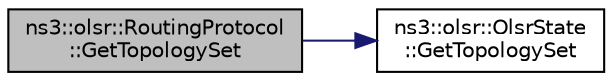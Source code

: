 digraph "ns3::olsr::RoutingProtocol::GetTopologySet"
{
 // LATEX_PDF_SIZE
  edge [fontname="Helvetica",fontsize="10",labelfontname="Helvetica",labelfontsize="10"];
  node [fontname="Helvetica",fontsize="10",shape=record];
  rankdir="LR";
  Node1 [label="ns3::olsr::RoutingProtocol\l::GetTopologySet",height=0.2,width=0.4,color="black", fillcolor="grey75", style="filled", fontcolor="black",tooltip="Gets the topology set."];
  Node1 -> Node2 [color="midnightblue",fontsize="10",style="solid",fontname="Helvetica"];
  Node2 [label="ns3::olsr::OlsrState\l::GetTopologySet",height=0.2,width=0.4,color="black", fillcolor="white", style="filled",URL="$classns3_1_1olsr_1_1_olsr_state.html#a6a5a57bf26287f79cc8c9386a6ce0255",tooltip="Gets the topology set."];
}
